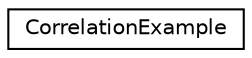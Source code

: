 digraph "Graphical Class Hierarchy"
{
  edge [fontname="Helvetica",fontsize="10",labelfontname="Helvetica",labelfontsize="10"];
  node [fontname="Helvetica",fontsize="10",shape=record];
  rankdir="LR";
  Node1 [label="CorrelationExample",height=0.2,width=0.4,color="black", fillcolor="white", style="filled",URL="$class_correlation_example.html"];
}
